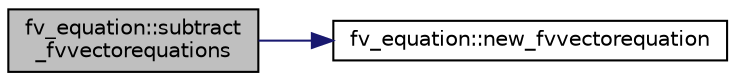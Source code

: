 digraph "fv_equation::subtract_fvvectorequations"
{
 // LATEX_PDF_SIZE
  edge [fontname="Helvetica",fontsize="10",labelfontname="Helvetica",labelfontsize="10"];
  node [fontname="Helvetica",fontsize="10",shape=record];
  rankdir="LR";
  Node1 [label="fv_equation::subtract\l_fvvectorequations",height=0.2,width=0.4,color="black", fillcolor="grey75", style="filled", fontcolor="black",tooltip=" "];
  Node1 -> Node2 [color="midnightblue",fontsize="10",style="solid"];
  Node2 [label="fv_equation::new_fvvectorequation",height=0.2,width=0.4,color="black", fillcolor="white", style="filled",URL="$namespacefv__equation.html#ab46a4f94deb0186ea0798d62c34f2cae",tooltip=" "];
}
